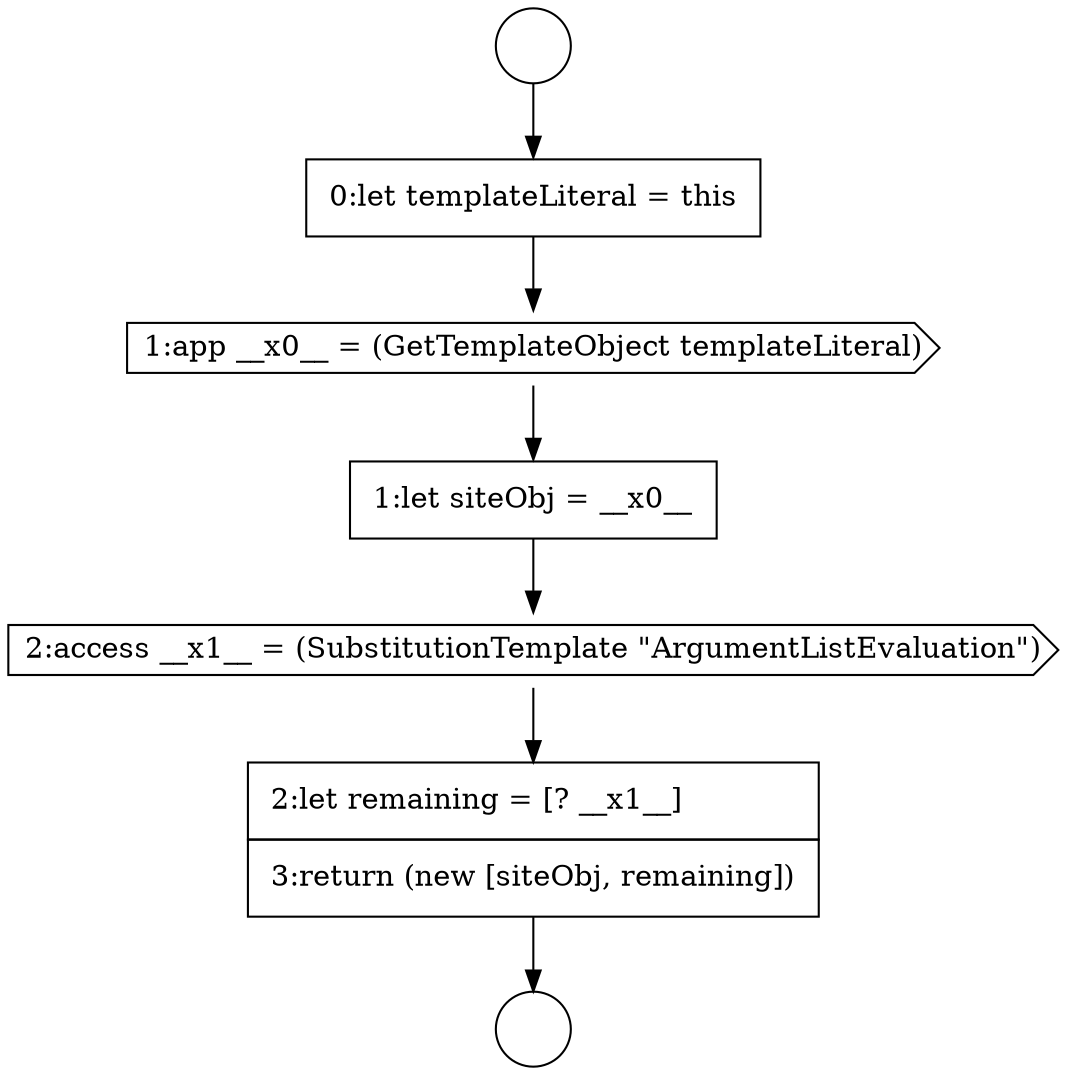 digraph {
  node4188 [shape=circle label=" " color="black" fillcolor="white" style=filled]
  node4194 [shape=none, margin=0, label=<<font color="black">
    <table border="0" cellborder="1" cellspacing="0" cellpadding="10">
      <tr><td align="left">2:let remaining = [? __x1__]</td></tr>
      <tr><td align="left">3:return (new [siteObj, remaining])</td></tr>
    </table>
  </font>> color="black" fillcolor="white" style=filled]
  node4192 [shape=none, margin=0, label=<<font color="black">
    <table border="0" cellborder="1" cellspacing="0" cellpadding="10">
      <tr><td align="left">1:let siteObj = __x0__</td></tr>
    </table>
  </font>> color="black" fillcolor="white" style=filled]
  node4191 [shape=cds, label=<<font color="black">1:app __x0__ = (GetTemplateObject templateLiteral)</font>> color="black" fillcolor="white" style=filled]
  node4190 [shape=none, margin=0, label=<<font color="black">
    <table border="0" cellborder="1" cellspacing="0" cellpadding="10">
      <tr><td align="left">0:let templateLiteral = this</td></tr>
    </table>
  </font>> color="black" fillcolor="white" style=filled]
  node4193 [shape=cds, label=<<font color="black">2:access __x1__ = (SubstitutionTemplate &quot;ArgumentListEvaluation&quot;)</font>> color="black" fillcolor="white" style=filled]
  node4189 [shape=circle label=" " color="black" fillcolor="white" style=filled]
  node4193 -> node4194 [ color="black"]
  node4194 -> node4189 [ color="black"]
  node4190 -> node4191 [ color="black"]
  node4188 -> node4190 [ color="black"]
  node4192 -> node4193 [ color="black"]
  node4191 -> node4192 [ color="black"]
}

